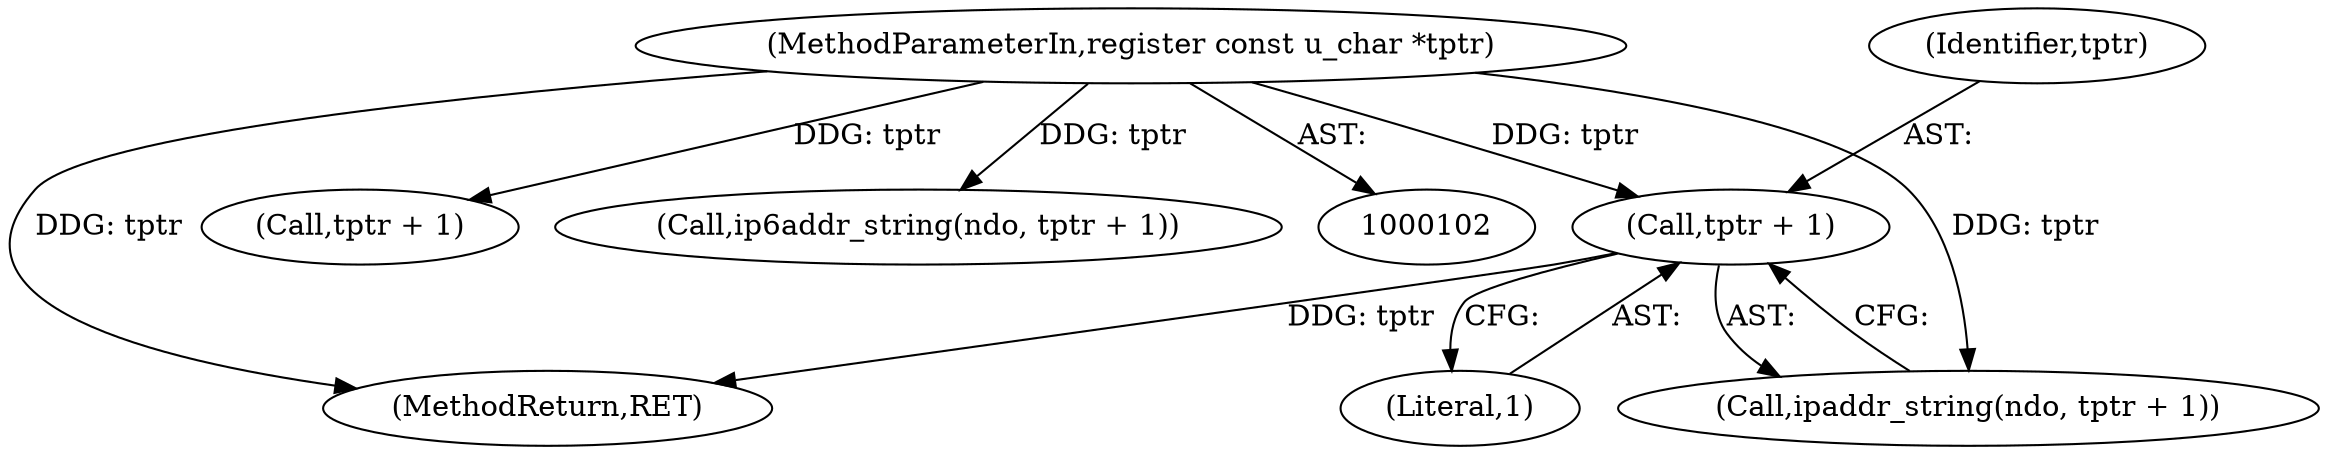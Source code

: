 digraph "0_tcpdump_5d340a5ca6e420a70297cdbdf777333f18bfdab7@pointer" {
"1000137" [label="(Call,tptr + 1)"];
"1000104" [label="(MethodParameterIn,register const u_char *tptr)"];
"1000135" [label="(Call,ipaddr_string(ndo, tptr + 1))"];
"1000149" [label="(Call,tptr + 1)"];
"1000104" [label="(MethodParameterIn,register const u_char *tptr)"];
"1000138" [label="(Identifier,tptr)"];
"1000147" [label="(Call,ip6addr_string(ndo, tptr + 1))"];
"1000160" [label="(MethodReturn,RET)"];
"1000139" [label="(Literal,1)"];
"1000137" [label="(Call,tptr + 1)"];
"1000137" -> "1000135"  [label="AST: "];
"1000137" -> "1000139"  [label="CFG: "];
"1000138" -> "1000137"  [label="AST: "];
"1000139" -> "1000137"  [label="AST: "];
"1000135" -> "1000137"  [label="CFG: "];
"1000137" -> "1000160"  [label="DDG: tptr"];
"1000104" -> "1000137"  [label="DDG: tptr"];
"1000104" -> "1000102"  [label="AST: "];
"1000104" -> "1000160"  [label="DDG: tptr"];
"1000104" -> "1000135"  [label="DDG: tptr"];
"1000104" -> "1000147"  [label="DDG: tptr"];
"1000104" -> "1000149"  [label="DDG: tptr"];
}
